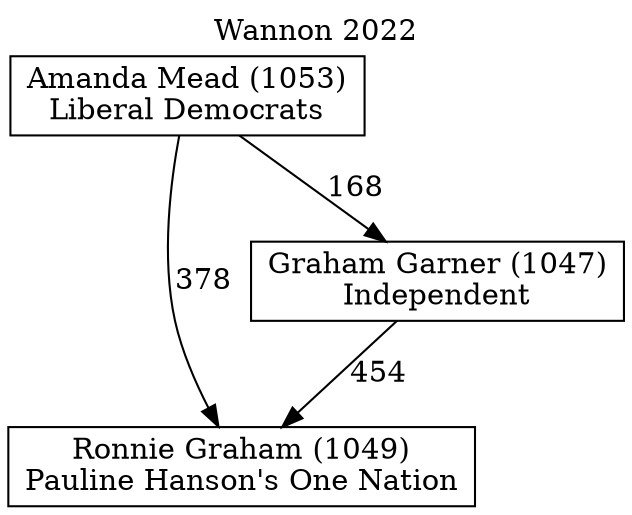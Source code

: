 // House preference flow
digraph "Ronnie Graham (1049)_Wannon_2022" {
	graph [label="Wannon 2022" labelloc=t mclimit=10]
	node [shape=box]
	"Ronnie Graham (1049)" [label="Ronnie Graham (1049)
Pauline Hanson's One Nation"]
	"Graham Garner (1047)" [label="Graham Garner (1047)
Independent"]
	"Amanda Mead (1053)" [label="Amanda Mead (1053)
Liberal Democrats"]
	"Graham Garner (1047)" -> "Ronnie Graham (1049)" [label=454]
	"Amanda Mead (1053)" -> "Graham Garner (1047)" [label=168]
	"Amanda Mead (1053)" -> "Ronnie Graham (1049)" [label=378]
}
